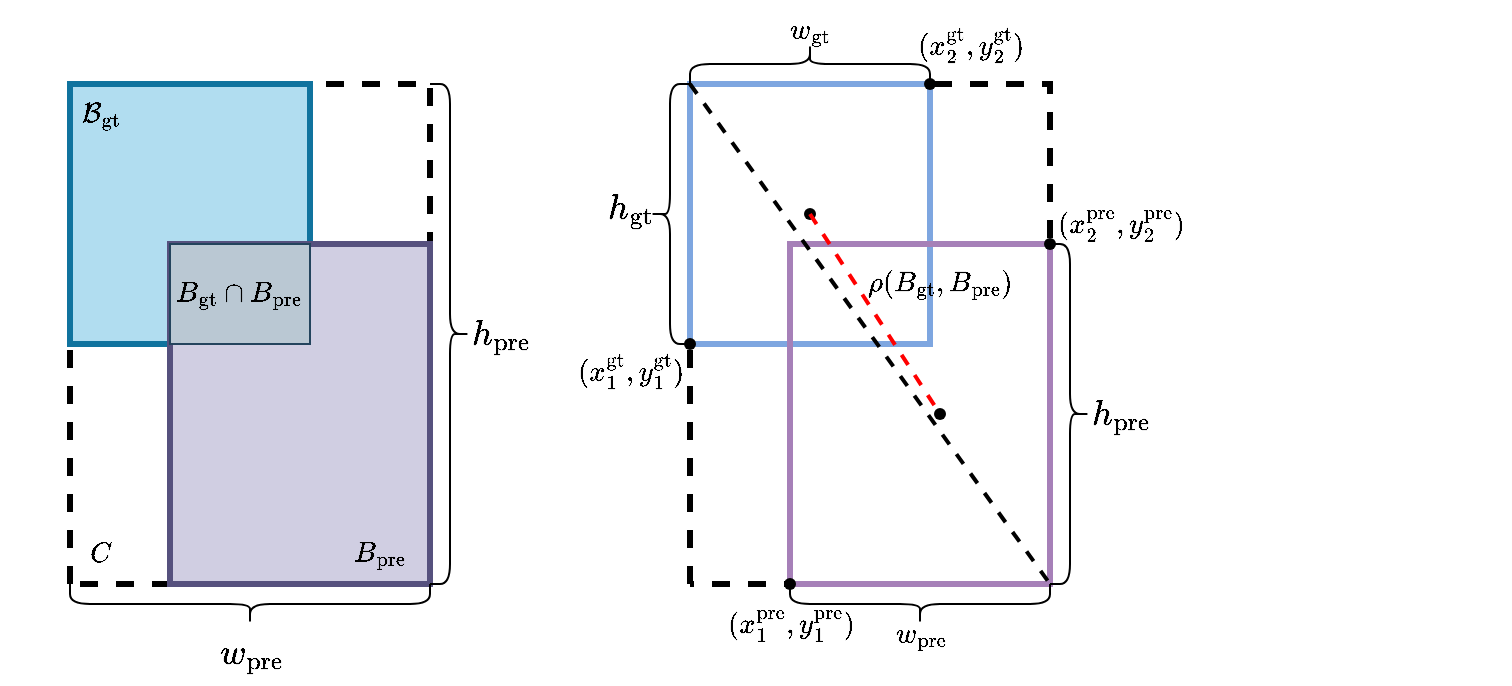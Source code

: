 <mxfile version="23.1.1" type="github">
  <diagram name="第 1 页" id="3s178zKIu0w9l27G8kxA">
    <mxGraphModel dx="759" dy="1119" grid="1" gridSize="10" guides="1" tooltips="1" connect="1" arrows="1" fold="1" page="1" pageScale="1" pageWidth="827" pageHeight="1169" math="1" shadow="0">
      <root>
        <mxCell id="0" />
        <mxCell id="1" parent="0" />
        <mxCell id="_i8uwR_MuPLbY7DFZ67O-1" value="" style="endArrow=none;dashed=1;html=1;rounded=0;strokeWidth=3;" edge="1" parent="1">
          <mxGeometry width="50" height="50" relative="1" as="geometry">
            <mxPoint x="180" y="490" as="sourcePoint" />
            <mxPoint x="180" y="490" as="targetPoint" />
            <Array as="points">
              <mxPoint x="180" y="240" />
              <mxPoint x="360" y="240" />
              <mxPoint x="360" y="490" />
            </Array>
          </mxGeometry>
        </mxCell>
        <mxCell id="_i8uwR_MuPLbY7DFZ67O-2" value="" style="endArrow=none;dashed=1;html=1;rounded=0;strokeWidth=3;" edge="1" parent="1" source="_i8uwR_MuPLbY7DFZ67O-14">
          <mxGeometry width="50" height="50" relative="1" as="geometry">
            <mxPoint x="490" y="490" as="sourcePoint" />
            <mxPoint x="490" y="490" as="targetPoint" />
            <Array as="points">
              <mxPoint x="490" y="240" />
              <mxPoint x="670" y="240" />
              <mxPoint x="670" y="490" />
            </Array>
          </mxGeometry>
        </mxCell>
        <mxCell id="_i8uwR_MuPLbY7DFZ67O-3" value="" style="rounded=0;whiteSpace=wrap;html=1;fillColor=#b1ddf0;strokeColor=#10739e;strokeWidth=3;" vertex="1" parent="1">
          <mxGeometry x="180" y="240" width="120" height="130" as="geometry" />
        </mxCell>
        <mxCell id="_i8uwR_MuPLbY7DFZ67O-4" value="" style="rounded=0;whiteSpace=wrap;html=1;fillColor=#d0cee2;strokeWidth=3;strokeColor=#56517e;" vertex="1" parent="1">
          <mxGeometry x="230" y="320" width="130" height="170" as="geometry" />
        </mxCell>
        <mxCell id="_i8uwR_MuPLbY7DFZ67O-5" value="$$B_{\text{gt}} \cap B_{\text{pre}}$$" style="rounded=0;whiteSpace=wrap;html=1;fillColor=#bac8d3;strokeColor=#23445d;" vertex="1" parent="1">
          <mxGeometry x="230" y="320" width="70" height="50" as="geometry" />
        </mxCell>
        <mxCell id="_i8uwR_MuPLbY7DFZ67O-6" value="" style="rounded=0;whiteSpace=wrap;html=1;fillColor=none;strokeWidth=3;strokeColor=#7EA6E0;" vertex="1" parent="1">
          <mxGeometry x="490" y="240" width="120" height="130" as="geometry" />
        </mxCell>
        <mxCell id="_i8uwR_MuPLbY7DFZ67O-8" value="" style="rounded=0;whiteSpace=wrap;html=1;fillColor=none;strokeWidth=3;strokeColor=#A680B8;" vertex="1" parent="1">
          <mxGeometry x="540" y="320" width="130" height="170" as="geometry" />
        </mxCell>
        <mxCell id="_i8uwR_MuPLbY7DFZ67O-12" value="" style="shape=curlyBracket;whiteSpace=wrap;html=1;rounded=1;flipH=1;labelPosition=right;verticalLabelPosition=middle;align=left;verticalAlign=middle;rotation=-90;" vertex="1" parent="1">
          <mxGeometry x="540" y="170" width="20" height="120" as="geometry" />
        </mxCell>
        <mxCell id="_i8uwR_MuPLbY7DFZ67O-13" value="" style="shape=curlyBracket;whiteSpace=wrap;html=1;rounded=1;flipH=1;labelPosition=right;verticalLabelPosition=middle;align=left;verticalAlign=middle;rotation=-180;" vertex="1" parent="1">
          <mxGeometry x="470" y="240" width="20" height="130" as="geometry" />
        </mxCell>
        <mxCell id="_i8uwR_MuPLbY7DFZ67O-15" value="" style="endArrow=none;dashed=1;html=1;rounded=0;strokeWidth=3;" edge="1" parent="1" target="_i8uwR_MuPLbY7DFZ67O-14">
          <mxGeometry width="50" height="50" relative="1" as="geometry">
            <mxPoint x="490" y="490" as="sourcePoint" />
            <mxPoint x="490" y="490" as="targetPoint" />
            <Array as="points" />
          </mxGeometry>
        </mxCell>
        <mxCell id="_i8uwR_MuPLbY7DFZ67O-14" value="" style="shape=waypoint;sketch=0;fillStyle=solid;size=6;pointerEvents=1;points=[];fillColor=none;resizable=0;rotatable=0;perimeter=centerPerimeter;snapToPoint=1;" vertex="1" parent="1">
          <mxGeometry x="480" y="360" width="20" height="20" as="geometry" />
        </mxCell>
        <mxCell id="_i8uwR_MuPLbY7DFZ67O-16" value="" style="shape=waypoint;sketch=0;fillStyle=solid;size=6;pointerEvents=1;points=[];fillColor=none;resizable=0;rotatable=0;perimeter=centerPerimeter;snapToPoint=1;" vertex="1" parent="1">
          <mxGeometry x="600" y="230" width="20" height="20" as="geometry" />
        </mxCell>
        <mxCell id="_i8uwR_MuPLbY7DFZ67O-19" value="" style="shape=waypoint;sketch=0;fillStyle=solid;size=6;pointerEvents=1;points=[];fillColor=none;resizable=0;rotatable=0;perimeter=centerPerimeter;snapToPoint=1;" vertex="1" parent="1">
          <mxGeometry x="660" y="310" width="20" height="20" as="geometry" />
        </mxCell>
        <mxCell id="_i8uwR_MuPLbY7DFZ67O-20" value="" style="shape=waypoint;sketch=0;fillStyle=solid;size=6;pointerEvents=1;points=[];fillColor=none;resizable=0;rotatable=0;perimeter=centerPerimeter;snapToPoint=1;" vertex="1" parent="1">
          <mxGeometry x="530" y="480" width="20" height="20" as="geometry" />
        </mxCell>
        <mxCell id="_i8uwR_MuPLbY7DFZ67O-21" value="$$\mathcal{w}_{\text{gt}}$$" style="text;html=1;align=center;verticalAlign=middle;resizable=0;points=[];autosize=1;strokeColor=none;fillColor=none;" vertex="1" parent="1">
          <mxGeometry x="465" y="198" width="170" height="30" as="geometry" />
        </mxCell>
        <mxCell id="_i8uwR_MuPLbY7DFZ67O-22" value="&lt;span style=&quot;font-size: 15px;&quot;&gt;$$\mathcal{h}_{\text{gt}}$$&lt;/span&gt;" style="text;html=1;align=center;verticalAlign=middle;resizable=0;points=[];autosize=1;strokeColor=none;fillColor=none;" vertex="1" parent="1">
          <mxGeometry x="360" y="288" width="200" height="30" as="geometry" />
        </mxCell>
        <mxCell id="_i8uwR_MuPLbY7DFZ67O-23" value="" style="shape=waypoint;sketch=0;fillStyle=solid;size=6;pointerEvents=1;points=[];fillColor=none;resizable=0;rotatable=0;perimeter=centerPerimeter;snapToPoint=1;" vertex="1" parent="1">
          <mxGeometry x="605" y="395" width="20" height="20" as="geometry" />
        </mxCell>
        <mxCell id="_i8uwR_MuPLbY7DFZ67O-24" value="" style="shape=waypoint;sketch=0;fillStyle=solid;size=6;pointerEvents=1;points=[];fillColor=none;resizable=0;rotatable=0;perimeter=centerPerimeter;snapToPoint=1;" vertex="1" parent="1">
          <mxGeometry x="540" y="295" width="20" height="20" as="geometry" />
        </mxCell>
        <mxCell id="_i8uwR_MuPLbY7DFZ67O-25" value="" style="endArrow=none;dashed=1;html=1;strokeWidth=2;rounded=0;strokeColor=#FF0000;exitX=0.55;exitY=0.75;exitDx=0;exitDy=0;exitPerimeter=0;entryX=1.35;entryY=0.3;entryDx=0;entryDy=0;entryPerimeter=0;" edge="1" parent="1" source="_i8uwR_MuPLbY7DFZ67O-24" target="_i8uwR_MuPLbY7DFZ67O-23">
          <mxGeometry width="50" height="50" relative="1" as="geometry">
            <mxPoint x="550" y="300" as="sourcePoint" />
            <mxPoint x="520" y="540" as="targetPoint" />
          </mxGeometry>
        </mxCell>
        <mxCell id="_i8uwR_MuPLbY7DFZ67O-28" value="" style="endArrow=none;dashed=1;html=1;rounded=0;exitX=0;exitY=0;exitDx=0;exitDy=0;entryX=1;entryY=1;entryDx=0;entryDy=0;strokeWidth=2;" edge="1" parent="1" source="_i8uwR_MuPLbY7DFZ67O-6" target="_i8uwR_MuPLbY7DFZ67O-8">
          <mxGeometry width="50" height="50" relative="1" as="geometry">
            <mxPoint x="470" y="590" as="sourcePoint" />
            <mxPoint x="520" y="540" as="targetPoint" />
          </mxGeometry>
        </mxCell>
        <mxCell id="_i8uwR_MuPLbY7DFZ67O-30" value="" style="shape=curlyBracket;whiteSpace=wrap;html=1;rounded=1;flipH=1;labelPosition=right;verticalLabelPosition=middle;align=left;verticalAlign=middle;rotation=0;" vertex="1" parent="1">
          <mxGeometry x="670" y="320" width="20" height="170" as="geometry" />
        </mxCell>
        <mxCell id="_i8uwR_MuPLbY7DFZ67O-32" value="&lt;span style=&quot;font-size: 15px;&quot;&gt;$$\mathcal{h}_{\text{pre}}$$&lt;/span&gt;" style="text;html=1;align=center;verticalAlign=middle;resizable=0;points=[];autosize=1;strokeColor=none;fillColor=none;" vertex="1" parent="1">
          <mxGeometry x="600" y="390" width="210" height="30" as="geometry" />
        </mxCell>
        <mxCell id="_i8uwR_MuPLbY7DFZ67O-34" value="$$\mathcal{w}_{\text{pre}}$$" style="text;html=1;align=center;verticalAlign=middle;resizable=0;points=[];autosize=1;strokeColor=none;fillColor=none;" vertex="1" parent="1">
          <mxGeometry x="520" y="500" width="170" height="30" as="geometry" />
        </mxCell>
        <mxCell id="_i8uwR_MuPLbY7DFZ67O-35" value="" style="shape=curlyBracket;whiteSpace=wrap;html=1;rounded=1;flipH=1;labelPosition=right;verticalLabelPosition=middle;align=left;verticalAlign=middle;rotation=0;size=0.5;" vertex="1" parent="1">
          <mxGeometry x="360" y="240" width="20" height="250" as="geometry" />
        </mxCell>
        <mxCell id="_i8uwR_MuPLbY7DFZ67O-36" value="" style="shape=curlyBracket;whiteSpace=wrap;html=1;rounded=1;flipH=1;labelPosition=right;verticalLabelPosition=middle;align=left;verticalAlign=middle;rotation=90;size=0.5;" vertex="1" parent="1">
          <mxGeometry x="260" y="410.01" width="20" height="180" as="geometry" />
        </mxCell>
        <mxCell id="_i8uwR_MuPLbY7DFZ67O-39" value="$$(\mathcal{x}^{\text{gt}}_{\text{1}},\mathcal{y}^{\text{gt}}_{\text{1}}&lt;br&gt;)$$" style="text;html=1;align=center;verticalAlign=middle;resizable=0;points=[];autosize=1;strokeColor=none;fillColor=none;" vertex="1" parent="1">
          <mxGeometry x="270" y="363" width="380" height="40" as="geometry" />
        </mxCell>
        <mxCell id="_i8uwR_MuPLbY7DFZ67O-40" value="$$(\mathcal{x}^{\text{gt}}_{\text{2}},\mathcal{y}^{\text{gt}}_{\text{2}}&lt;br style=&quot;border-color: var(--border-color);&quot;&gt;)$$" style="text;html=1;align=center;verticalAlign=middle;resizable=0;points=[];autosize=1;strokeColor=none;fillColor=none;" vertex="1" parent="1">
          <mxGeometry x="440" y="200" width="380" height="40" as="geometry" />
        </mxCell>
        <mxCell id="_i8uwR_MuPLbY7DFZ67O-41" value="" style="shape=curlyBracket;whiteSpace=wrap;html=1;rounded=1;flipH=1;labelPosition=right;verticalLabelPosition=middle;align=left;verticalAlign=middle;rotation=90;" vertex="1" parent="1">
          <mxGeometry x="595" y="435" width="20" height="130.01" as="geometry" />
        </mxCell>
        <mxCell id="_i8uwR_MuPLbY7DFZ67O-43" value="$$(\mathcal{x}^{\text{pre}}_{\text{1}},\mathcal{y}^{\text{pre}}_{\text{1}}&lt;br style=&quot;border-color: var(--border-color);&quot;&gt;)$$" style="text;html=1;align=center;verticalAlign=middle;resizable=0;points=[];autosize=1;strokeColor=none;fillColor=none;" vertex="1" parent="1">
          <mxGeometry x="345" y="490" width="390" height="40" as="geometry" />
        </mxCell>
        <mxCell id="_i8uwR_MuPLbY7DFZ67O-44" value="$$(\mathcal{x}^{\text{pre}}_{\text{2}},\mathcal{y}^{\text{pre}}_{\text{2}}&lt;br style=&quot;border-color: var(--border-color);&quot;&gt;)$$" style="text;html=1;align=center;verticalAlign=middle;resizable=0;points=[];autosize=1;strokeColor=none;fillColor=none;" vertex="1" parent="1">
          <mxGeometry x="510" y="290" width="390" height="40" as="geometry" />
        </mxCell>
        <mxCell id="_i8uwR_MuPLbY7DFZ67O-47" value="$$\mathcal{B&lt;br&gt;}_{\text{gt}}$$" style="text;html=1;align=center;verticalAlign=middle;resizable=0;points=[];autosize=1;strokeColor=none;fillColor=none;" vertex="1" parent="1">
          <mxGeometry x="145" y="235" width="100" height="40" as="geometry" />
        </mxCell>
        <mxCell id="_i8uwR_MuPLbY7DFZ67O-48" value="$$B_{\text{pre}}$$" style="text;html=1;align=center;verticalAlign=middle;resizable=0;points=[];autosize=1;strokeColor=none;fillColor=none;" vertex="1" parent="1">
          <mxGeometry x="275" y="460" width="120" height="30" as="geometry" />
        </mxCell>
        <mxCell id="_i8uwR_MuPLbY7DFZ67O-49" value="$$C&lt;br&gt;$$" style="text;html=1;align=center;verticalAlign=middle;resizable=0;points=[];autosize=1;strokeColor=none;fillColor=none;" vertex="1" parent="1">
          <mxGeometry x="170" y="455" width="50" height="40" as="geometry" />
        </mxCell>
        <mxCell id="_i8uwR_MuPLbY7DFZ67O-50" value="&lt;span style=&quot;font-size: 15px;&quot;&gt;$$\mathcal{h}_{\text{pre}}$$&lt;/span&gt;" style="text;html=1;align=center;verticalAlign=middle;resizable=0;points=[];autosize=1;strokeColor=none;fillColor=none;" vertex="1" parent="1">
          <mxGeometry x="290" y="350" width="210" height="30" as="geometry" />
        </mxCell>
        <mxCell id="_i8uwR_MuPLbY7DFZ67O-51" value="&lt;span style=&quot;font-size: 15px;&quot;&gt;$$\mathcal{w}_{\text{pre}}$$&lt;/span&gt;" style="text;html=1;align=center;verticalAlign=middle;resizable=0;points=[];autosize=1;strokeColor=none;fillColor=none;" vertex="1" parent="1">
          <mxGeometry x="165" y="510" width="210" height="30" as="geometry" />
        </mxCell>
        <mxCell id="_i8uwR_MuPLbY7DFZ67O-53" value="$$\rho(B_{\text{gt}},B_{\text{pre}}&lt;br style=&quot;border-color: var(--border-color);&quot;&gt;)$$" style="text;html=1;align=center;verticalAlign=middle;resizable=0;points=[];autosize=1;strokeColor=none;fillColor=none;" vertex="1" parent="1">
          <mxGeometry x="515" y="320" width="200" height="40" as="geometry" />
        </mxCell>
      </root>
    </mxGraphModel>
  </diagram>
</mxfile>

